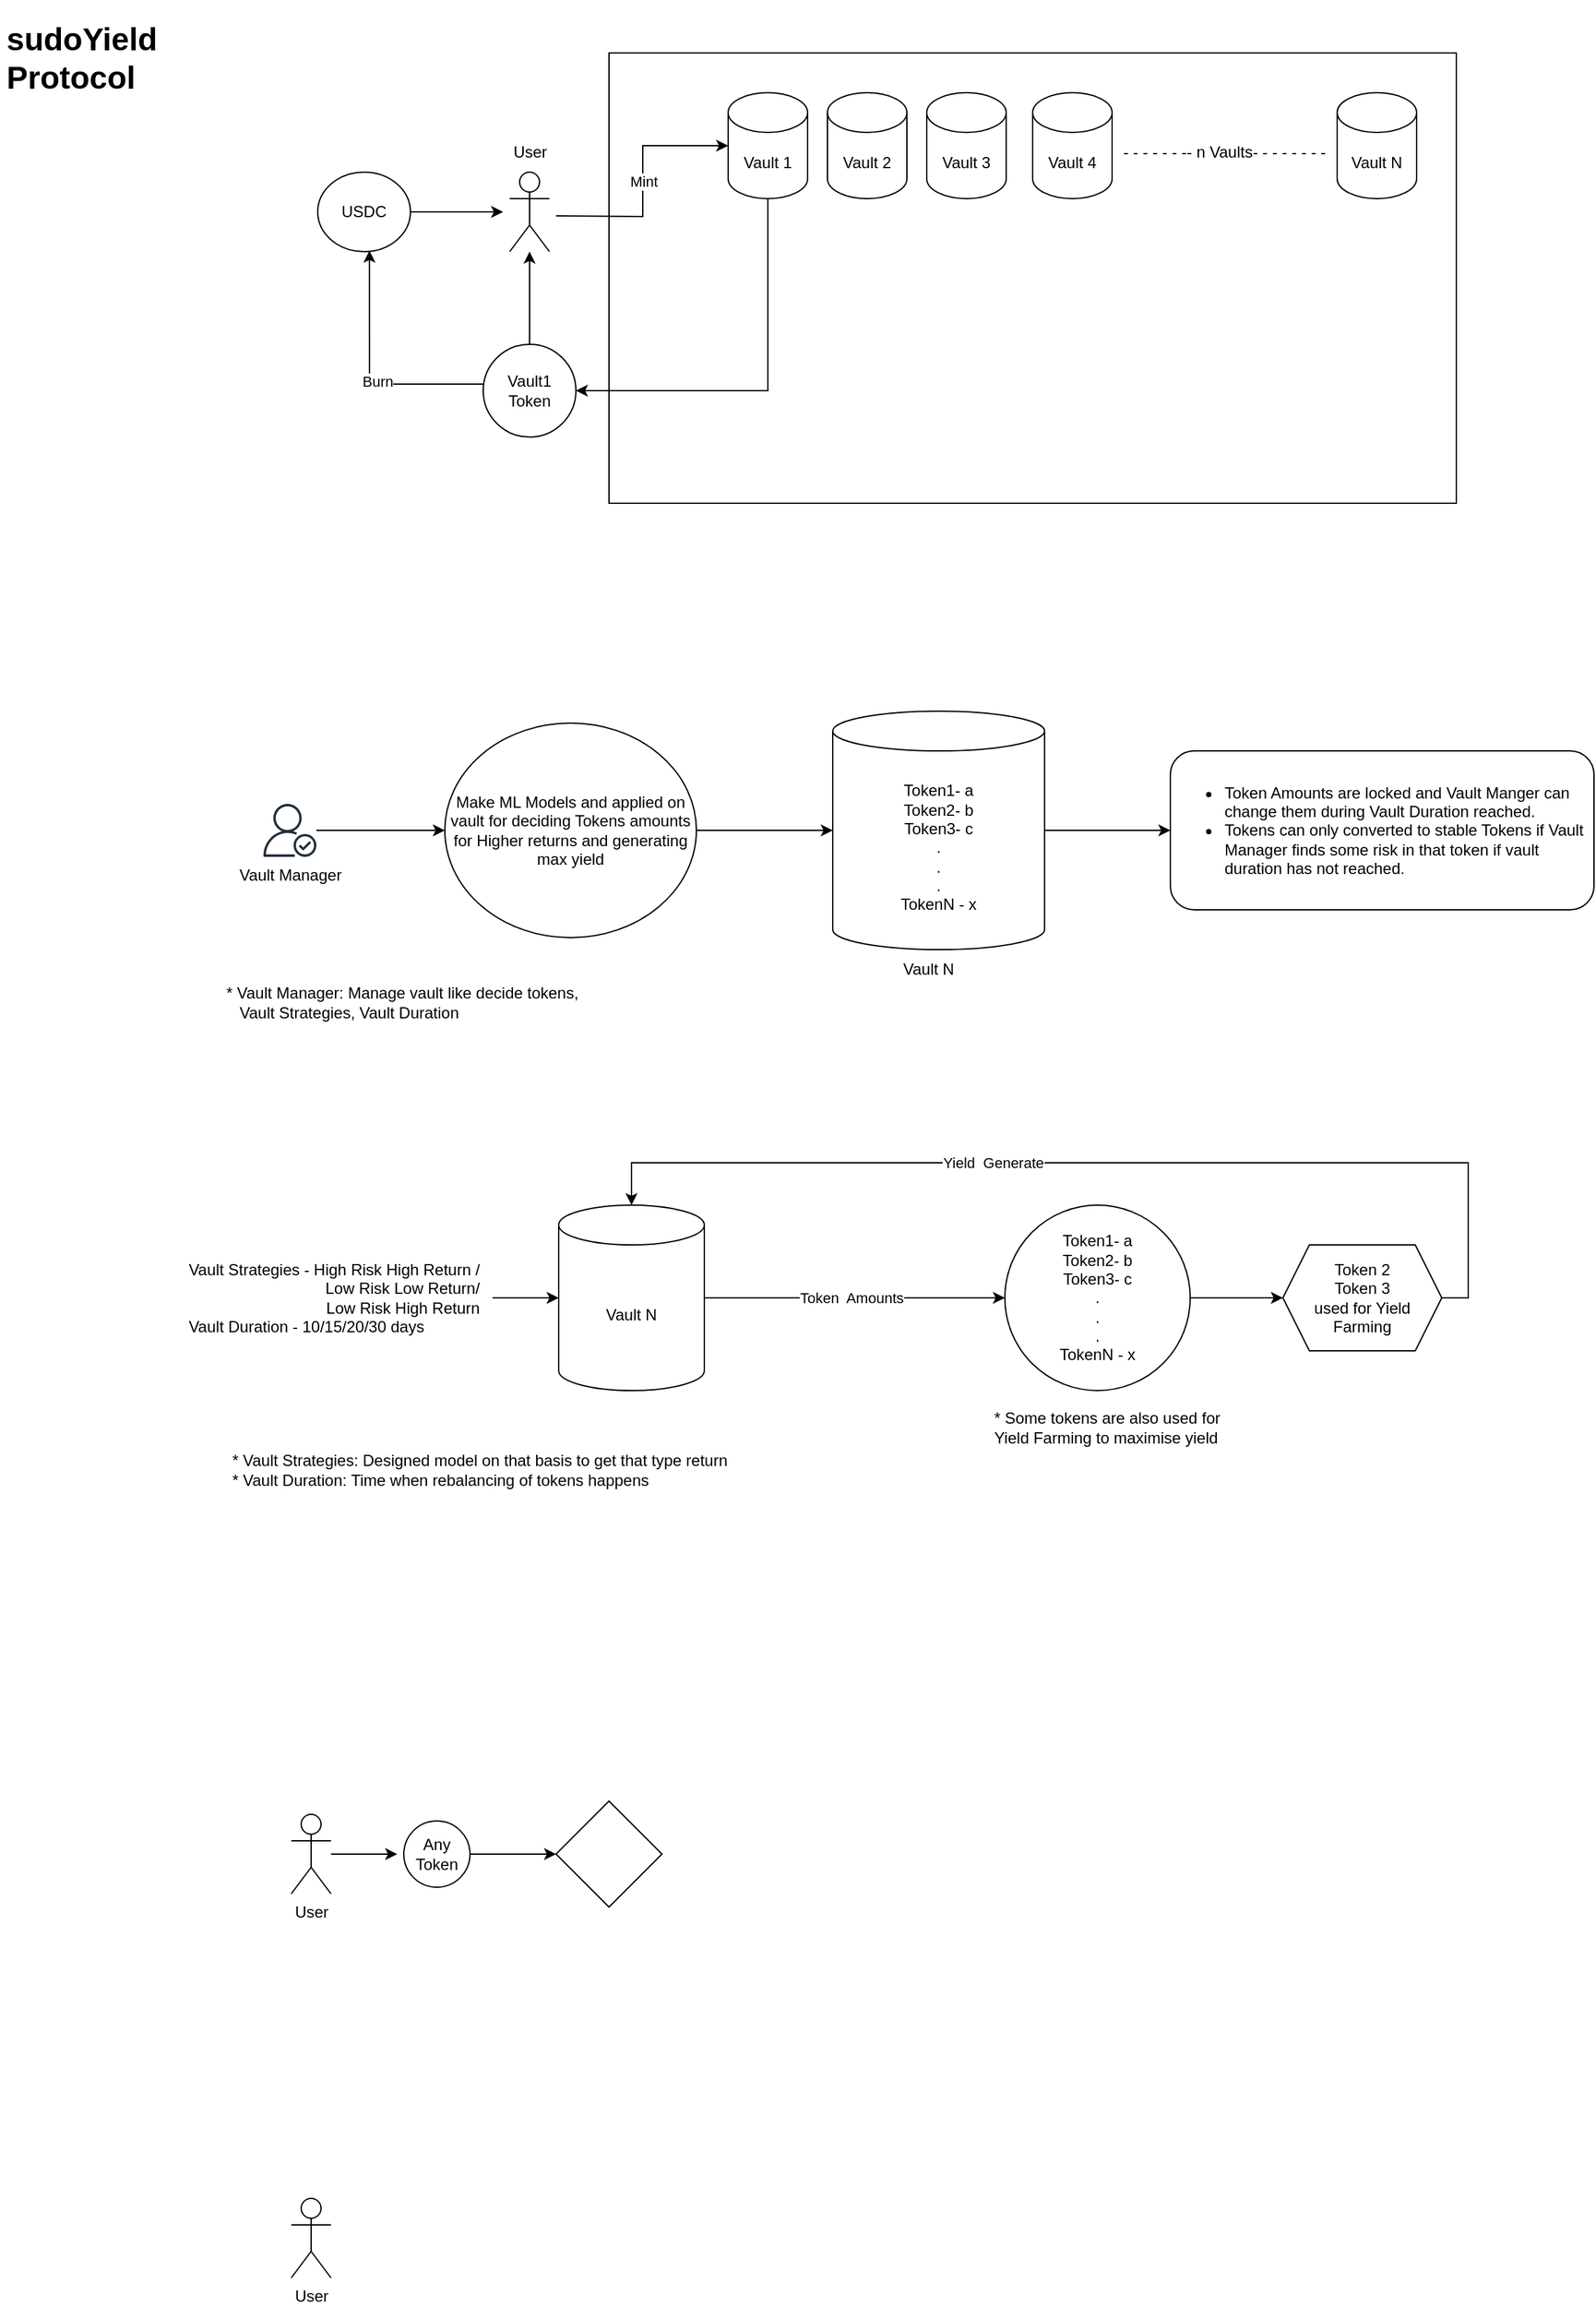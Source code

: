 <mxfile version="22.1.18" type="github">
  <diagram name="Page-1" id="5d7acffa-a066-3a61-03fe-96351882024d">
    <mxGraphModel dx="2693" dy="931" grid="1" gridSize="10" guides="1" tooltips="1" connect="1" arrows="1" fold="1" page="1" pageScale="1" pageWidth="1100" pageHeight="850" background="#ffffff" math="0" shadow="0">
      <root>
        <mxCell id="0" />
        <mxCell id="1" parent="0" />
        <mxCell id="A1dpFbToaNjtfmAWi_-P-16" value="" style="rounded=0;whiteSpace=wrap;html=1;align=left;" parent="1" vertex="1">
          <mxGeometry x="80" y="80" width="640" height="340" as="geometry" />
        </mxCell>
        <mxCell id="A1dpFbToaNjtfmAWi_-P-65" style="edgeStyle=orthogonalEdgeStyle;rounded=0;orthogonalLoop=1;jettySize=auto;html=1;exitX=0.5;exitY=1;exitDx=0;exitDy=0;exitPerimeter=0;entryX=1;entryY=0.5;entryDx=0;entryDy=0;" parent="1" source="A1dpFbToaNjtfmAWi_-P-20" target="A1dpFbToaNjtfmAWi_-P-45" edge="1">
          <mxGeometry relative="1" as="geometry" />
        </mxCell>
        <mxCell id="A1dpFbToaNjtfmAWi_-P-20" value="Vault 1" style="shape=cylinder3;whiteSpace=wrap;html=1;boundedLbl=1;backgroundOutline=1;size=15;" parent="1" vertex="1">
          <mxGeometry x="170" y="110" width="60" height="80" as="geometry" />
        </mxCell>
        <mxCell id="A1dpFbToaNjtfmAWi_-P-21" value="Vault 2" style="shape=cylinder3;whiteSpace=wrap;html=1;boundedLbl=1;backgroundOutline=1;size=15;" parent="1" vertex="1">
          <mxGeometry x="245" y="110" width="60" height="80" as="geometry" />
        </mxCell>
        <mxCell id="A1dpFbToaNjtfmAWi_-P-22" value="Vault 3" style="shape=cylinder3;whiteSpace=wrap;html=1;boundedLbl=1;backgroundOutline=1;size=15;" parent="1" vertex="1">
          <mxGeometry x="320" y="110" width="60" height="80" as="geometry" />
        </mxCell>
        <mxCell id="A1dpFbToaNjtfmAWi_-P-24" value="Vault 4" style="shape=cylinder3;whiteSpace=wrap;html=1;boundedLbl=1;backgroundOutline=1;size=15;" parent="1" vertex="1">
          <mxGeometry x="400" y="110" width="60" height="80" as="geometry" />
        </mxCell>
        <mxCell id="A1dpFbToaNjtfmAWi_-P-34" value="Vault N" style="shape=cylinder3;whiteSpace=wrap;html=1;boundedLbl=1;backgroundOutline=1;size=15;" parent="1" vertex="1">
          <mxGeometry x="630" y="110" width="60" height="80" as="geometry" />
        </mxCell>
        <mxCell id="A1dpFbToaNjtfmAWi_-P-36" value="User" style="text;html=1;align=center;verticalAlign=middle;resizable=0;points=[];autosize=1;strokeColor=none;fillColor=none;" parent="1" vertex="1">
          <mxGeometry x="-5" y="140" width="50" height="30" as="geometry" />
        </mxCell>
        <mxCell id="A1dpFbToaNjtfmAWi_-P-42" value="Mint" style="edgeStyle=orthogonalEdgeStyle;rounded=0;orthogonalLoop=1;jettySize=auto;html=1;exitX=1;exitY=0.75;exitDx=0;exitDy=0;entryX=0;entryY=0.5;entryDx=0;entryDy=0;entryPerimeter=0;" parent="1" target="A1dpFbToaNjtfmAWi_-P-20" edge="1">
          <mxGeometry relative="1" as="geometry">
            <mxPoint x="40" y="203" as="sourcePoint" />
          </mxGeometry>
        </mxCell>
        <mxCell id="A1dpFbToaNjtfmAWi_-P-70" style="edgeStyle=orthogonalEdgeStyle;rounded=0;orthogonalLoop=1;jettySize=auto;html=1;exitX=0;exitY=1;exitDx=0;exitDy=0;entryX=0.558;entryY=0.988;entryDx=0;entryDy=0;entryPerimeter=0;" parent="1" source="A1dpFbToaNjtfmAWi_-P-45" target="A1dpFbToaNjtfmAWi_-P-71" edge="1">
          <mxGeometry relative="1" as="geometry">
            <mxPoint x="-110" y="260" as="targetPoint" />
            <Array as="points">
              <mxPoint x="-1" y="330" />
              <mxPoint x="-100" y="330" />
              <mxPoint x="-100" y="239" />
            </Array>
          </mxGeometry>
        </mxCell>
        <mxCell id="A1dpFbToaNjtfmAWi_-P-73" value="Burn" style="edgeLabel;html=1;align=center;verticalAlign=middle;resizable=0;points=[];" parent="A1dpFbToaNjtfmAWi_-P-70" vertex="1" connectable="0">
          <mxGeometry x="-0.104" y="-2" relative="1" as="geometry">
            <mxPoint x="-23" as="offset" />
          </mxGeometry>
        </mxCell>
        <mxCell id="A1dpFbToaNjtfmAWi_-P-85" style="edgeStyle=orthogonalEdgeStyle;rounded=0;orthogonalLoop=1;jettySize=auto;html=1;exitX=0.5;exitY=0;exitDx=0;exitDy=0;" parent="1" source="A1dpFbToaNjtfmAWi_-P-45" target="A1dpFbToaNjtfmAWi_-P-82" edge="1">
          <mxGeometry relative="1" as="geometry" />
        </mxCell>
        <mxCell id="A1dpFbToaNjtfmAWi_-P-45" value="Vault1 Token" style="ellipse;whiteSpace=wrap;html=1;" parent="1" vertex="1">
          <mxGeometry x="-15" y="300" width="70" height="70" as="geometry" />
        </mxCell>
        <mxCell id="A1dpFbToaNjtfmAWi_-P-52" style="edgeStyle=orthogonalEdgeStyle;rounded=0;orthogonalLoop=1;jettySize=auto;html=1;entryX=0;entryY=0.5;entryDx=0;entryDy=0;" parent="1" source="A1dpFbToaNjtfmAWi_-P-49" target="A1dpFbToaNjtfmAWi_-P-51" edge="1">
          <mxGeometry relative="1" as="geometry" />
        </mxCell>
        <mxCell id="A1dpFbToaNjtfmAWi_-P-53" value="Token&amp;nbsp; Amounts" style="edgeLabel;html=1;align=center;verticalAlign=middle;resizable=0;points=[];" parent="A1dpFbToaNjtfmAWi_-P-52" vertex="1" connectable="0">
          <mxGeometry x="-0.028" y="1" relative="1" as="geometry">
            <mxPoint y="1" as="offset" />
          </mxGeometry>
        </mxCell>
        <mxCell id="A1dpFbToaNjtfmAWi_-P-49" value="Vault N" style="shape=cylinder3;whiteSpace=wrap;html=1;boundedLbl=1;backgroundOutline=1;size=15;" parent="1" vertex="1">
          <mxGeometry x="42" y="950" width="110" height="140" as="geometry" />
        </mxCell>
        <mxCell id="A1dpFbToaNjtfmAWi_-P-77" style="edgeStyle=orthogonalEdgeStyle;rounded=0;orthogonalLoop=1;jettySize=auto;html=1;exitX=1;exitY=0.5;exitDx=0;exitDy=0;" parent="1" source="A1dpFbToaNjtfmAWi_-P-51" edge="1">
          <mxGeometry relative="1" as="geometry">
            <mxPoint x="589" y="1020" as="targetPoint" />
          </mxGeometry>
        </mxCell>
        <mxCell id="A1dpFbToaNjtfmAWi_-P-51" value="Token1- a&lt;br&gt;Token2- b&lt;br&gt;Token3- c&lt;br&gt;.&lt;br&gt;.&lt;br&gt;.&lt;br&gt;TokenN - x" style="ellipse;whiteSpace=wrap;html=1;aspect=fixed;" parent="1" vertex="1">
          <mxGeometry x="379" y="950" width="140" height="140" as="geometry" />
        </mxCell>
        <mxCell id="A1dpFbToaNjtfmAWi_-P-54" value="Vault Strategies - High Risk High Return /&lt;br&gt;&lt;div style=&quot;text-align: right;&quot;&gt;&lt;span style=&quot;background-color: initial;&quot;&gt;Low Risk Low Return/&lt;/span&gt;&lt;/div&gt;&lt;div style=&quot;text-align: right;&quot;&gt;&lt;span style=&quot;background-color: initial;&quot;&gt;Low Risk High Return&lt;/span&gt;&lt;/div&gt;&lt;div style=&quot;text-align: left;&quot;&gt;&lt;span style=&quot;background-color: initial;&quot;&gt;Vault Duration - 10/15/20/30 days&lt;/span&gt;&lt;/div&gt;" style="text;html=1;align=center;verticalAlign=middle;resizable=0;points=[];autosize=1;strokeColor=none;fillColor=none;" parent="1" vertex="1">
          <mxGeometry x="-248" y="985" width="240" height="70" as="geometry" />
        </mxCell>
        <mxCell id="A1dpFbToaNjtfmAWi_-P-55" style="edgeStyle=orthogonalEdgeStyle;rounded=0;orthogonalLoop=1;jettySize=auto;html=1;entryX=0;entryY=0.5;entryDx=0;entryDy=0;entryPerimeter=0;" parent="1" source="A1dpFbToaNjtfmAWi_-P-54" target="A1dpFbToaNjtfmAWi_-P-49" edge="1">
          <mxGeometry relative="1" as="geometry" />
        </mxCell>
        <mxCell id="A1dpFbToaNjtfmAWi_-P-56" value="&lt;div style=&quot;text-align: left;&quot;&gt;&lt;span style=&quot;background-color: initial;&quot;&gt;* Vault Strategies: Designed model on that basis to get that type return&lt;/span&gt;&lt;/div&gt;&lt;div style=&quot;text-align: left;&quot;&gt;&lt;span style=&quot;background-color: initial;&quot;&gt;* Vault Duration: Time when rebalancing of tokens happens&lt;/span&gt;&lt;/div&gt;" style="text;html=1;align=center;verticalAlign=middle;resizable=0;points=[];autosize=1;strokeColor=none;fillColor=none;" parent="1" vertex="1">
          <mxGeometry x="-218" y="1130" width="400" height="40" as="geometry" />
        </mxCell>
        <mxCell id="A1dpFbToaNjtfmAWi_-P-59" value="- - - - - - -- n Vaults- - - - - - - -" style="text;html=1;strokeColor=none;fillColor=none;align=center;verticalAlign=middle;whiteSpace=wrap;rounded=0;" parent="1" vertex="1">
          <mxGeometry x="460" y="140" width="170" height="30" as="geometry" />
        </mxCell>
        <mxCell id="A1dpFbToaNjtfmAWi_-P-72" style="edgeStyle=orthogonalEdgeStyle;rounded=0;orthogonalLoop=1;jettySize=auto;html=1;" parent="1" source="A1dpFbToaNjtfmAWi_-P-71" edge="1">
          <mxGeometry relative="1" as="geometry">
            <mxPoint y="200" as="targetPoint" />
          </mxGeometry>
        </mxCell>
        <mxCell id="A1dpFbToaNjtfmAWi_-P-71" value="USDC" style="ellipse;whiteSpace=wrap;html=1;" parent="1" vertex="1">
          <mxGeometry x="-140" y="170" width="70" height="60" as="geometry" />
        </mxCell>
        <mxCell id="A1dpFbToaNjtfmAWi_-P-74" value="&lt;h1&gt;sudoYield Protocol&lt;/h1&gt;&lt;p&gt;&lt;br&gt;&lt;/p&gt;" style="text;html=1;strokeColor=none;fillColor=none;spacing=5;spacingTop=-20;whiteSpace=wrap;overflow=hidden;rounded=0;" parent="1" vertex="1">
          <mxGeometry x="-380" y="50" width="200" height="120" as="geometry" />
        </mxCell>
        <mxCell id="A1dpFbToaNjtfmAWi_-P-76" value="* Some tokens are also used for&lt;br&gt;Yield Farming to maximise yield" style="text;html=1;align=left;verticalAlign=middle;resizable=0;points=[];autosize=1;strokeColor=none;fillColor=none;labelBackgroundColor=none;labelBorderColor=none;" parent="1" vertex="1">
          <mxGeometry x="369" y="1098" width="190" height="40" as="geometry" />
        </mxCell>
        <mxCell id="A1dpFbToaNjtfmAWi_-P-79" style="edgeStyle=orthogonalEdgeStyle;rounded=0;orthogonalLoop=1;jettySize=auto;html=1;exitX=1;exitY=0.5;exitDx=0;exitDy=0;entryX=0.5;entryY=0;entryDx=0;entryDy=0;entryPerimeter=0;" parent="1" source="A1dpFbToaNjtfmAWi_-P-78" target="A1dpFbToaNjtfmAWi_-P-49" edge="1">
          <mxGeometry relative="1" as="geometry">
            <mxPoint x="109" y="888" as="targetPoint" />
            <Array as="points">
              <mxPoint x="729" y="1020" />
              <mxPoint x="729" y="918" />
              <mxPoint x="97" y="918" />
            </Array>
          </mxGeometry>
        </mxCell>
        <mxCell id="A1dpFbToaNjtfmAWi_-P-80" value="Yield&amp;nbsp; Generate" style="edgeLabel;html=1;align=center;verticalAlign=middle;resizable=0;points=[];" parent="A1dpFbToaNjtfmAWi_-P-79" vertex="1" connectable="0">
          <mxGeometry x="0.236" y="3" relative="1" as="geometry">
            <mxPoint x="4" y="-3" as="offset" />
          </mxGeometry>
        </mxCell>
        <mxCell id="A1dpFbToaNjtfmAWi_-P-78" value="Token 2&lt;br&gt;Token 3&lt;br&gt;used for Yield Farming" style="shape=hexagon;perimeter=hexagonPerimeter2;whiteSpace=wrap;html=1;fixedSize=1;" parent="1" vertex="1">
          <mxGeometry x="589" y="980" width="120" height="80" as="geometry" />
        </mxCell>
        <mxCell id="A1dpFbToaNjtfmAWi_-P-82" value="" style="shape=umlActor;verticalLabelPosition=bottom;verticalAlign=top;html=1;outlineConnect=0;" parent="1" vertex="1">
          <mxGeometry x="5" y="170" width="30" height="60" as="geometry" />
        </mxCell>
        <mxCell id="A1dpFbToaNjtfmAWi_-P-96" style="edgeStyle=orthogonalEdgeStyle;rounded=0;orthogonalLoop=1;jettySize=auto;html=1;" parent="1" source="A1dpFbToaNjtfmAWi_-P-86" target="A1dpFbToaNjtfmAWi_-P-94" edge="1">
          <mxGeometry relative="1" as="geometry" />
        </mxCell>
        <mxCell id="A1dpFbToaNjtfmAWi_-P-86" value="" style="sketch=0;outlineConnect=0;fontColor=#232F3E;gradientColor=none;fillColor=#232F3D;strokeColor=none;dashed=0;verticalLabelPosition=bottom;verticalAlign=top;align=center;html=1;fontSize=12;fontStyle=0;aspect=fixed;pointerEvents=1;shape=mxgraph.aws4.authenticated_user;" parent="1" vertex="1">
          <mxGeometry x="-181" y="647" width="40" height="40" as="geometry" />
        </mxCell>
        <mxCell id="A1dpFbToaNjtfmAWi_-P-90" value="Vault Manager" style="text;html=1;align=center;verticalAlign=middle;resizable=0;points=[];autosize=1;strokeColor=none;fillColor=none;" parent="1" vertex="1">
          <mxGeometry x="-211" y="686" width="100" height="30" as="geometry" />
        </mxCell>
        <mxCell id="A1dpFbToaNjtfmAWi_-P-106" style="edgeStyle=orthogonalEdgeStyle;rounded=0;orthogonalLoop=1;jettySize=auto;html=1;entryX=0;entryY=0.5;entryDx=0;entryDy=0;" parent="1" source="A1dpFbToaNjtfmAWi_-P-91" target="A1dpFbToaNjtfmAWi_-P-104" edge="1">
          <mxGeometry relative="1" as="geometry" />
        </mxCell>
        <mxCell id="A1dpFbToaNjtfmAWi_-P-91" value="Token1- a&lt;br style=&quot;border-color: var(--border-color);&quot;&gt;Token2- b&lt;br style=&quot;border-color: var(--border-color);&quot;&gt;Token3- c&lt;br style=&quot;border-color: var(--border-color);&quot;&gt;.&lt;br style=&quot;border-color: var(--border-color);&quot;&gt;.&lt;br style=&quot;border-color: var(--border-color);&quot;&gt;.&lt;br style=&quot;border-color: var(--border-color);&quot;&gt;TokenN - x" style="shape=cylinder3;whiteSpace=wrap;html=1;boundedLbl=1;backgroundOutline=1;size=15;" parent="1" vertex="1">
          <mxGeometry x="249" y="577" width="160" height="180" as="geometry" />
        </mxCell>
        <mxCell id="A1dpFbToaNjtfmAWi_-P-92" value="* Vault Manager: Manage vault like decide tokens, &lt;br&gt;&amp;nbsp; &amp;nbsp;Vault Strategies, Vault Duration" style="text;html=1;align=left;verticalAlign=middle;resizable=0;points=[];autosize=1;strokeColor=none;fillColor=none;" parent="1" vertex="1">
          <mxGeometry x="-211" y="777" width="290" height="40" as="geometry" />
        </mxCell>
        <mxCell id="A1dpFbToaNjtfmAWi_-P-94" value="Make ML Models and applied on vault for deciding Tokens amounts for Higher returns and generating max yield" style="ellipse;whiteSpace=wrap;html=1;" parent="1" vertex="1">
          <mxGeometry x="-44" y="586" width="190" height="162" as="geometry" />
        </mxCell>
        <mxCell id="A1dpFbToaNjtfmAWi_-P-97" style="edgeStyle=orthogonalEdgeStyle;rounded=0;orthogonalLoop=1;jettySize=auto;html=1;entryX=0;entryY=0.5;entryDx=0;entryDy=0;entryPerimeter=0;" parent="1" source="A1dpFbToaNjtfmAWi_-P-94" target="A1dpFbToaNjtfmAWi_-P-91" edge="1">
          <mxGeometry relative="1" as="geometry" />
        </mxCell>
        <mxCell id="A1dpFbToaNjtfmAWi_-P-100" value="Vault N" style="text;html=1;align=center;verticalAlign=middle;resizable=0;points=[];autosize=1;strokeColor=none;fillColor=none;" parent="1" vertex="1">
          <mxGeometry x="291" y="757" width="60" height="30" as="geometry" />
        </mxCell>
        <mxCell id="A1dpFbToaNjtfmAWi_-P-104" value="&lt;ul style=&quot;border-color: var(--border-color); text-align: left;&quot;&gt;&lt;li style=&quot;border-color: var(--border-color);&quot;&gt;Token Amounts are locked and Vault Manger can change them during Vault Duration reached.&lt;/li&gt;&lt;li style=&quot;border-color: var(--border-color);&quot;&gt;Tokens can only converted to stable Tokens if Vault Manager finds some risk in that token if vault duration has not reached.&lt;/li&gt;&lt;/ul&gt;" style="rounded=1;whiteSpace=wrap;html=1;" parent="1" vertex="1">
          <mxGeometry x="504" y="607" width="320" height="120" as="geometry" />
        </mxCell>
        <mxCell id="A1dpFbToaNjtfmAWi_-P-116" value="" style="edgeStyle=orthogonalEdgeStyle;rounded=0;orthogonalLoop=1;jettySize=auto;html=1;" parent="1" source="A1dpFbToaNjtfmAWi_-P-107" edge="1">
          <mxGeometry relative="1" as="geometry">
            <mxPoint x="-80.0" y="1440" as="targetPoint" />
          </mxGeometry>
        </mxCell>
        <mxCell id="A1dpFbToaNjtfmAWi_-P-107" value="User" style="shape=umlActor;verticalLabelPosition=bottom;verticalAlign=top;html=1;outlineConnect=0;" parent="1" vertex="1">
          <mxGeometry x="-160" y="1410" width="30" height="60" as="geometry" />
        </mxCell>
        <mxCell id="A1dpFbToaNjtfmAWi_-P-113" value="User" style="shape=umlActor;verticalLabelPosition=bottom;verticalAlign=top;html=1;outlineConnect=0;" parent="1" vertex="1">
          <mxGeometry x="-160" y="1700" width="30" height="60" as="geometry" />
        </mxCell>
        <mxCell id="TANSrH0gQggPooo4-6Tv-4" value="" style="edgeStyle=orthogonalEdgeStyle;rounded=0;orthogonalLoop=1;jettySize=auto;html=1;" edge="1" parent="1" source="TANSrH0gQggPooo4-6Tv-2" target="TANSrH0gQggPooo4-6Tv-3">
          <mxGeometry relative="1" as="geometry" />
        </mxCell>
        <mxCell id="TANSrH0gQggPooo4-6Tv-2" value="Any Token" style="ellipse;whiteSpace=wrap;html=1;aspect=fixed;" vertex="1" parent="1">
          <mxGeometry x="-75" y="1415" width="50" height="50" as="geometry" />
        </mxCell>
        <mxCell id="TANSrH0gQggPooo4-6Tv-3" value="" style="rhombus;whiteSpace=wrap;html=1;" vertex="1" parent="1">
          <mxGeometry x="40" y="1400" width="80" height="80" as="geometry" />
        </mxCell>
      </root>
    </mxGraphModel>
  </diagram>
</mxfile>
